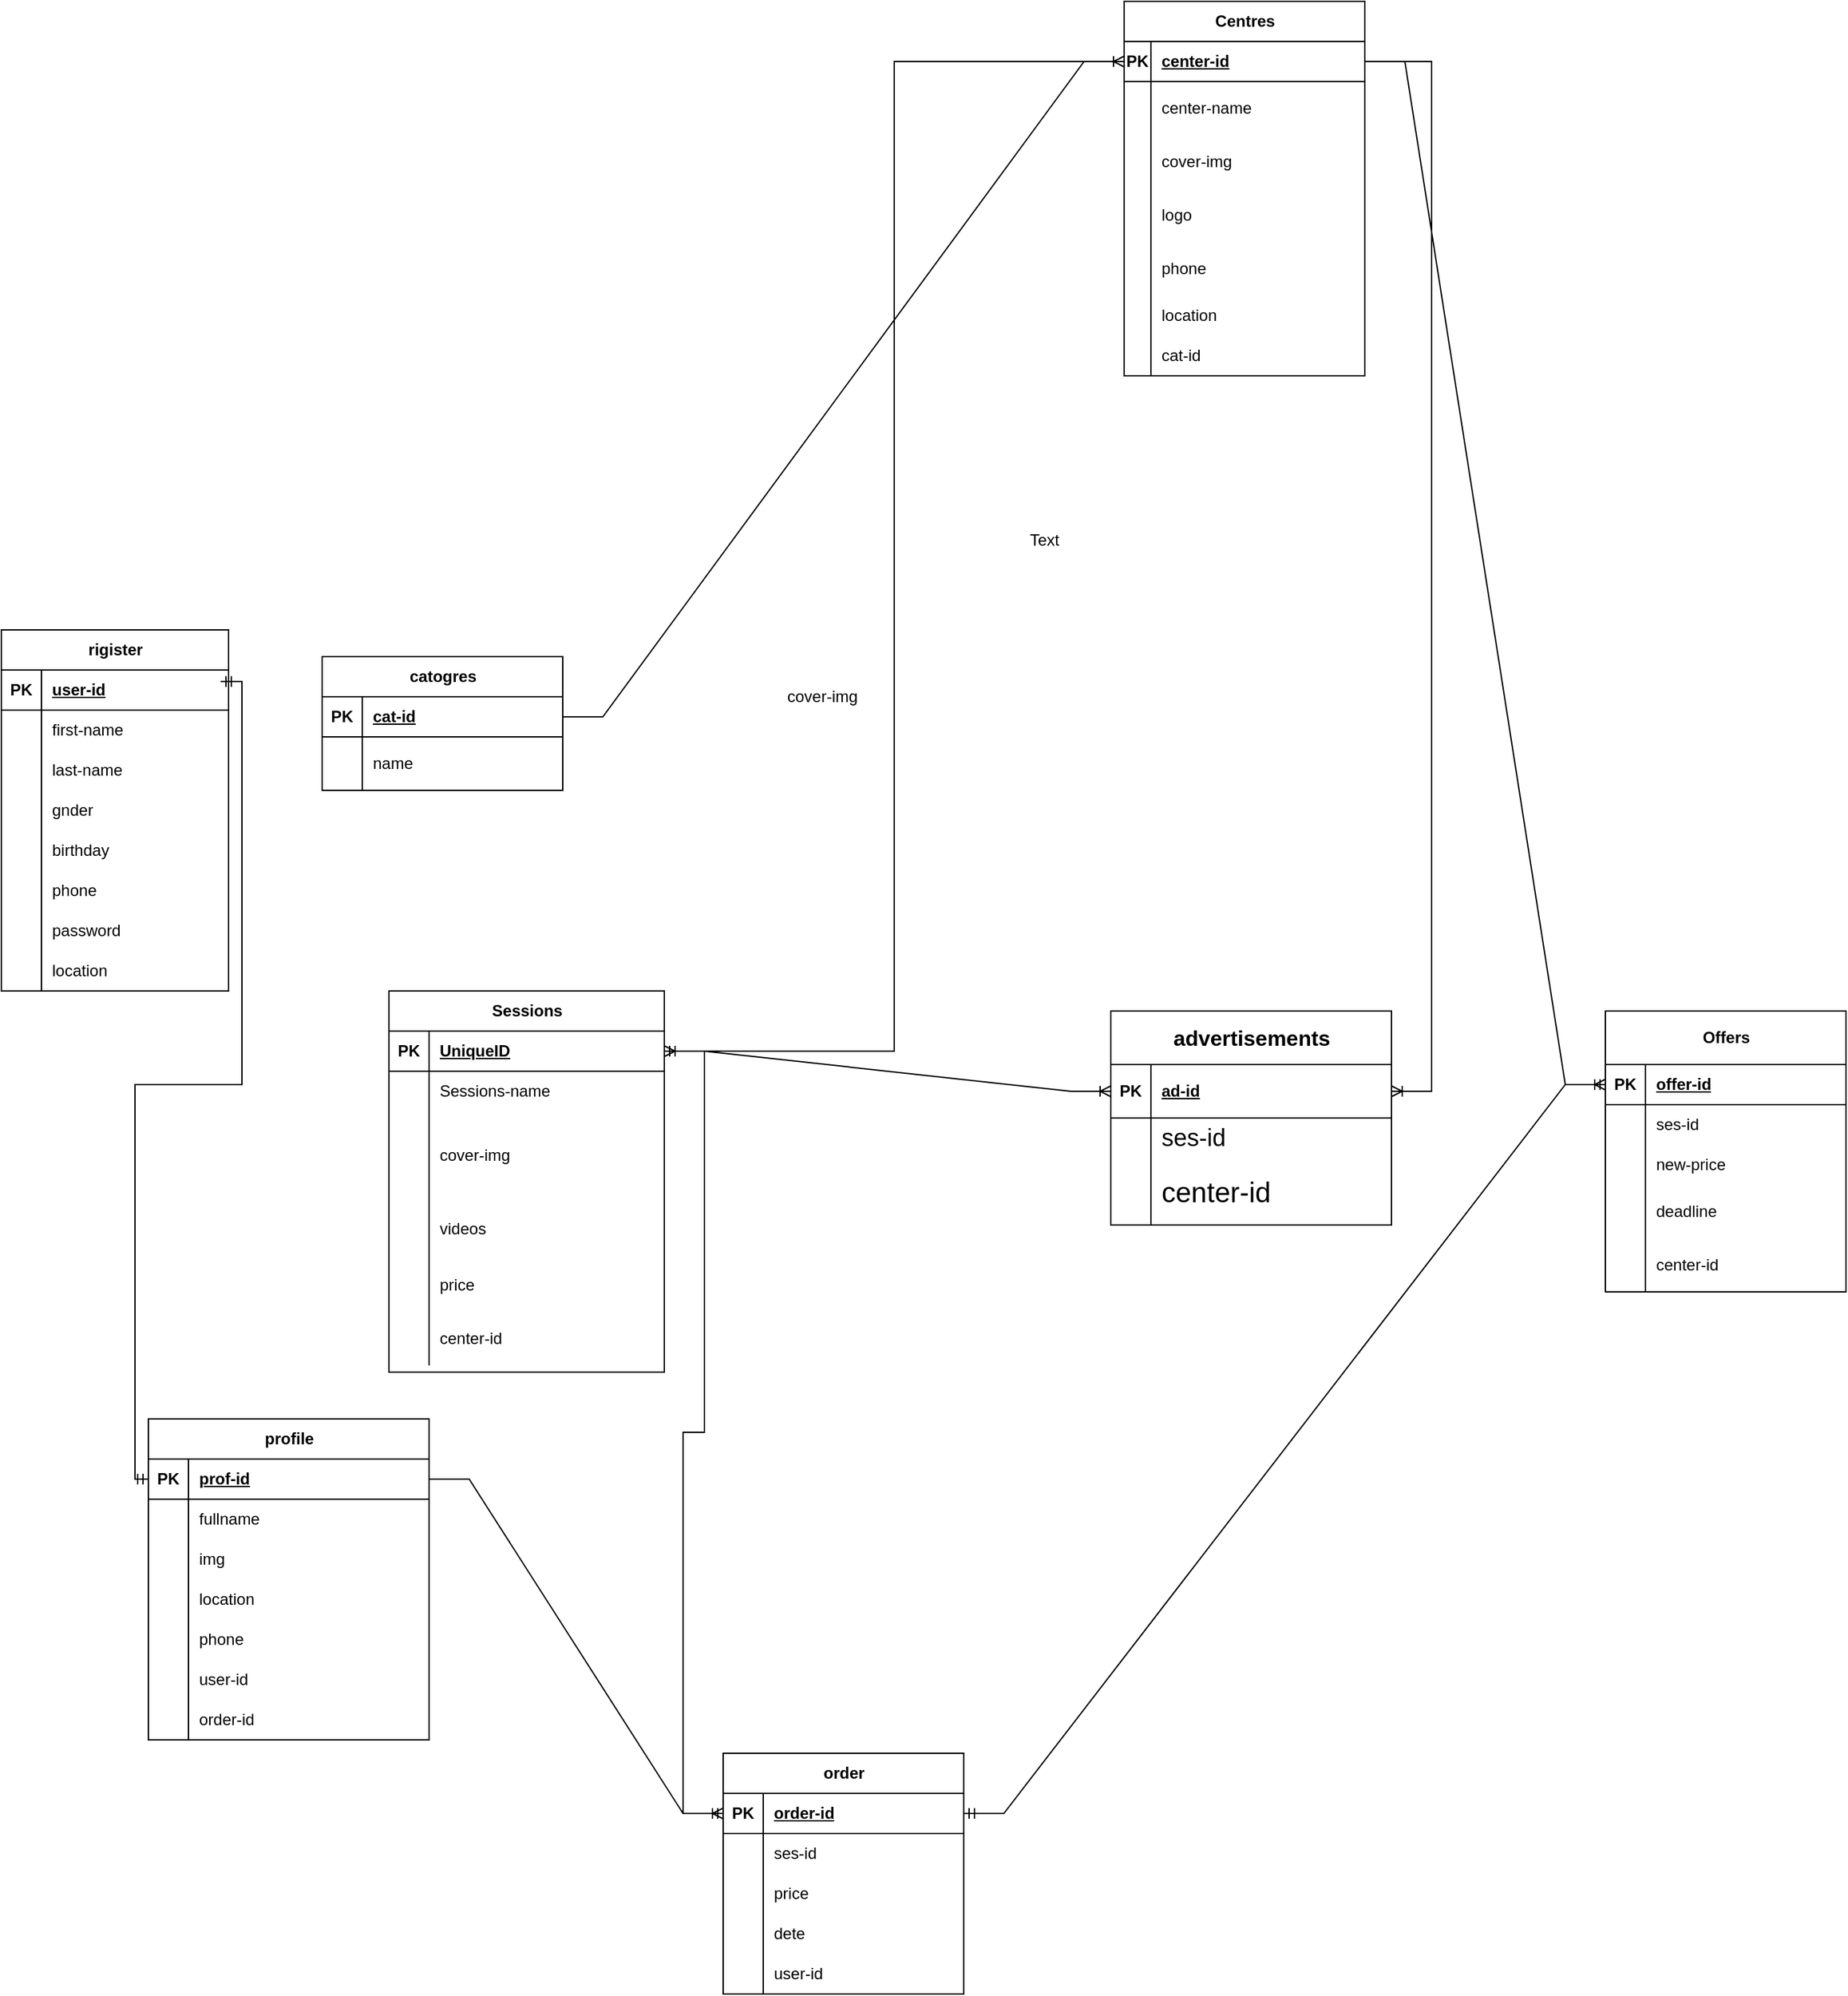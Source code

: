<mxfile version="22.1.18" type="github">
  <diagram name="Page-1" id="df4x35FW_V_3pztMCVyl">
    <mxGraphModel dx="1167" dy="1797" grid="1" gridSize="10" guides="1" tooltips="1" connect="1" arrows="1" fold="1" page="1" pageScale="1" pageWidth="827" pageHeight="1169" math="0" shadow="0">
      <root>
        <mxCell id="0" />
        <mxCell id="1" parent="0" />
        <mxCell id="nGUXqMyQyotsF2BrGu9C-25" value="rigister" style="shape=table;startSize=30;container=1;collapsible=1;childLayout=tableLayout;fixedRows=1;rowLines=0;fontStyle=1;align=center;resizeLast=1;html=1;" parent="1" vertex="1">
          <mxGeometry x="30" y="80" width="170" height="270" as="geometry">
            <mxRectangle x="50" y="220" width="80" height="30" as="alternateBounds" />
          </mxGeometry>
        </mxCell>
        <mxCell id="nGUXqMyQyotsF2BrGu9C-26" value="" style="shape=tableRow;horizontal=0;startSize=0;swimlaneHead=0;swimlaneBody=0;fillColor=none;collapsible=0;dropTarget=0;points=[[0,0.5],[1,0.5]];portConstraint=eastwest;top=0;left=0;right=0;bottom=1;" parent="nGUXqMyQyotsF2BrGu9C-25" vertex="1">
          <mxGeometry y="30" width="170" height="30" as="geometry" />
        </mxCell>
        <mxCell id="nGUXqMyQyotsF2BrGu9C-27" value="PK" style="shape=partialRectangle;connectable=0;fillColor=none;top=0;left=0;bottom=0;right=0;fontStyle=1;overflow=hidden;whiteSpace=wrap;html=1;" parent="nGUXqMyQyotsF2BrGu9C-26" vertex="1">
          <mxGeometry width="30" height="30" as="geometry">
            <mxRectangle width="30" height="30" as="alternateBounds" />
          </mxGeometry>
        </mxCell>
        <mxCell id="nGUXqMyQyotsF2BrGu9C-28" value="user-id" style="shape=partialRectangle;connectable=0;fillColor=none;top=0;left=0;bottom=0;right=0;align=left;spacingLeft=6;fontStyle=5;overflow=hidden;whiteSpace=wrap;html=1;" parent="nGUXqMyQyotsF2BrGu9C-26" vertex="1">
          <mxGeometry x="30" width="140" height="30" as="geometry">
            <mxRectangle width="140" height="30" as="alternateBounds" />
          </mxGeometry>
        </mxCell>
        <mxCell id="nGUXqMyQyotsF2BrGu9C-29" value="" style="shape=tableRow;horizontal=0;startSize=0;swimlaneHead=0;swimlaneBody=0;fillColor=none;collapsible=0;dropTarget=0;points=[[0,0.5],[1,0.5]];portConstraint=eastwest;top=0;left=0;right=0;bottom=0;" parent="nGUXqMyQyotsF2BrGu9C-25" vertex="1">
          <mxGeometry y="60" width="170" height="30" as="geometry" />
        </mxCell>
        <mxCell id="nGUXqMyQyotsF2BrGu9C-30" value="" style="shape=partialRectangle;connectable=0;fillColor=none;top=0;left=0;bottom=0;right=0;editable=1;overflow=hidden;whiteSpace=wrap;html=1;" parent="nGUXqMyQyotsF2BrGu9C-29" vertex="1">
          <mxGeometry width="30" height="30" as="geometry">
            <mxRectangle width="30" height="30" as="alternateBounds" />
          </mxGeometry>
        </mxCell>
        <mxCell id="nGUXqMyQyotsF2BrGu9C-31" value="first-name" style="shape=partialRectangle;connectable=0;fillColor=none;top=0;left=0;bottom=0;right=0;align=left;spacingLeft=6;overflow=hidden;whiteSpace=wrap;html=1;" parent="nGUXqMyQyotsF2BrGu9C-29" vertex="1">
          <mxGeometry x="30" width="140" height="30" as="geometry">
            <mxRectangle width="140" height="30" as="alternateBounds" />
          </mxGeometry>
        </mxCell>
        <mxCell id="nGUXqMyQyotsF2BrGu9C-32" value="" style="shape=tableRow;horizontal=0;startSize=0;swimlaneHead=0;swimlaneBody=0;fillColor=none;collapsible=0;dropTarget=0;points=[[0,0.5],[1,0.5]];portConstraint=eastwest;top=0;left=0;right=0;bottom=0;" parent="nGUXqMyQyotsF2BrGu9C-25" vertex="1">
          <mxGeometry y="90" width="170" height="30" as="geometry" />
        </mxCell>
        <mxCell id="nGUXqMyQyotsF2BrGu9C-33" value="" style="shape=partialRectangle;connectable=0;fillColor=none;top=0;left=0;bottom=0;right=0;editable=1;overflow=hidden;whiteSpace=wrap;html=1;" parent="nGUXqMyQyotsF2BrGu9C-32" vertex="1">
          <mxGeometry width="30" height="30" as="geometry">
            <mxRectangle width="30" height="30" as="alternateBounds" />
          </mxGeometry>
        </mxCell>
        <mxCell id="nGUXqMyQyotsF2BrGu9C-34" value="last-name" style="shape=partialRectangle;connectable=0;fillColor=none;top=0;left=0;bottom=0;right=0;align=left;spacingLeft=6;overflow=hidden;whiteSpace=wrap;html=1;" parent="nGUXqMyQyotsF2BrGu9C-32" vertex="1">
          <mxGeometry x="30" width="140" height="30" as="geometry">
            <mxRectangle width="140" height="30" as="alternateBounds" />
          </mxGeometry>
        </mxCell>
        <mxCell id="nGUXqMyQyotsF2BrGu9C-35" value="" style="shape=tableRow;horizontal=0;startSize=0;swimlaneHead=0;swimlaneBody=0;fillColor=none;collapsible=0;dropTarget=0;points=[[0,0.5],[1,0.5]];portConstraint=eastwest;top=0;left=0;right=0;bottom=0;" parent="nGUXqMyQyotsF2BrGu9C-25" vertex="1">
          <mxGeometry y="120" width="170" height="30" as="geometry" />
        </mxCell>
        <mxCell id="nGUXqMyQyotsF2BrGu9C-36" value="" style="shape=partialRectangle;connectable=0;fillColor=none;top=0;left=0;bottom=0;right=0;editable=1;overflow=hidden;whiteSpace=wrap;html=1;" parent="nGUXqMyQyotsF2BrGu9C-35" vertex="1">
          <mxGeometry width="30" height="30" as="geometry">
            <mxRectangle width="30" height="30" as="alternateBounds" />
          </mxGeometry>
        </mxCell>
        <mxCell id="nGUXqMyQyotsF2BrGu9C-37" value="gnder" style="shape=partialRectangle;connectable=0;fillColor=none;top=0;left=0;bottom=0;right=0;align=left;spacingLeft=6;overflow=hidden;whiteSpace=wrap;html=1;" parent="nGUXqMyQyotsF2BrGu9C-35" vertex="1">
          <mxGeometry x="30" width="140" height="30" as="geometry">
            <mxRectangle width="140" height="30" as="alternateBounds" />
          </mxGeometry>
        </mxCell>
        <mxCell id="nGUXqMyQyotsF2BrGu9C-44" value="" style="shape=tableRow;horizontal=0;startSize=0;swimlaneHead=0;swimlaneBody=0;fillColor=none;collapsible=0;dropTarget=0;points=[[0,0.5],[1,0.5]];portConstraint=eastwest;top=0;left=0;right=0;bottom=0;" parent="nGUXqMyQyotsF2BrGu9C-25" vertex="1">
          <mxGeometry y="150" width="170" height="30" as="geometry" />
        </mxCell>
        <mxCell id="nGUXqMyQyotsF2BrGu9C-45" value="" style="shape=partialRectangle;connectable=0;fillColor=none;top=0;left=0;bottom=0;right=0;editable=1;overflow=hidden;whiteSpace=wrap;html=1;" parent="nGUXqMyQyotsF2BrGu9C-44" vertex="1">
          <mxGeometry width="30" height="30" as="geometry">
            <mxRectangle width="30" height="30" as="alternateBounds" />
          </mxGeometry>
        </mxCell>
        <mxCell id="nGUXqMyQyotsF2BrGu9C-46" value="birthday" style="shape=partialRectangle;connectable=0;fillColor=none;top=0;left=0;bottom=0;right=0;align=left;spacingLeft=6;overflow=hidden;whiteSpace=wrap;html=1;" parent="nGUXqMyQyotsF2BrGu9C-44" vertex="1">
          <mxGeometry x="30" width="140" height="30" as="geometry">
            <mxRectangle width="140" height="30" as="alternateBounds" />
          </mxGeometry>
        </mxCell>
        <mxCell id="nGUXqMyQyotsF2BrGu9C-63" value="" style="shape=tableRow;horizontal=0;startSize=0;swimlaneHead=0;swimlaneBody=0;fillColor=none;collapsible=0;dropTarget=0;points=[[0,0.5],[1,0.5]];portConstraint=eastwest;top=0;left=0;right=0;bottom=0;" parent="nGUXqMyQyotsF2BrGu9C-25" vertex="1">
          <mxGeometry y="180" width="170" height="30" as="geometry" />
        </mxCell>
        <mxCell id="nGUXqMyQyotsF2BrGu9C-64" value="" style="shape=partialRectangle;connectable=0;fillColor=none;top=0;left=0;bottom=0;right=0;editable=1;overflow=hidden;whiteSpace=wrap;html=1;" parent="nGUXqMyQyotsF2BrGu9C-63" vertex="1">
          <mxGeometry width="30" height="30" as="geometry">
            <mxRectangle width="30" height="30" as="alternateBounds" />
          </mxGeometry>
        </mxCell>
        <mxCell id="nGUXqMyQyotsF2BrGu9C-65" value="phone" style="shape=partialRectangle;connectable=0;fillColor=none;top=0;left=0;bottom=0;right=0;align=left;spacingLeft=6;overflow=hidden;whiteSpace=wrap;html=1;" parent="nGUXqMyQyotsF2BrGu9C-63" vertex="1">
          <mxGeometry x="30" width="140" height="30" as="geometry">
            <mxRectangle width="140" height="30" as="alternateBounds" />
          </mxGeometry>
        </mxCell>
        <mxCell id="nGUXqMyQyotsF2BrGu9C-85" value="" style="shape=tableRow;horizontal=0;startSize=0;swimlaneHead=0;swimlaneBody=0;fillColor=none;collapsible=0;dropTarget=0;points=[[0,0.5],[1,0.5]];portConstraint=eastwest;top=0;left=0;right=0;bottom=0;" parent="nGUXqMyQyotsF2BrGu9C-25" vertex="1">
          <mxGeometry y="210" width="170" height="30" as="geometry" />
        </mxCell>
        <mxCell id="nGUXqMyQyotsF2BrGu9C-86" value="" style="shape=partialRectangle;connectable=0;fillColor=none;top=0;left=0;bottom=0;right=0;editable=1;overflow=hidden;whiteSpace=wrap;html=1;" parent="nGUXqMyQyotsF2BrGu9C-85" vertex="1">
          <mxGeometry width="30" height="30" as="geometry">
            <mxRectangle width="30" height="30" as="alternateBounds" />
          </mxGeometry>
        </mxCell>
        <mxCell id="nGUXqMyQyotsF2BrGu9C-87" value="password" style="shape=partialRectangle;connectable=0;fillColor=none;top=0;left=0;bottom=0;right=0;align=left;spacingLeft=6;overflow=hidden;whiteSpace=wrap;html=1;" parent="nGUXqMyQyotsF2BrGu9C-85" vertex="1">
          <mxGeometry x="30" width="140" height="30" as="geometry">
            <mxRectangle width="140" height="30" as="alternateBounds" />
          </mxGeometry>
        </mxCell>
        <mxCell id="nGUXqMyQyotsF2BrGu9C-88" value="" style="shape=tableRow;horizontal=0;startSize=0;swimlaneHead=0;swimlaneBody=0;fillColor=none;collapsible=0;dropTarget=0;points=[[0,0.5],[1,0.5]];portConstraint=eastwest;top=0;left=0;right=0;bottom=0;" parent="nGUXqMyQyotsF2BrGu9C-25" vertex="1">
          <mxGeometry y="240" width="170" height="30" as="geometry" />
        </mxCell>
        <mxCell id="nGUXqMyQyotsF2BrGu9C-89" value="" style="shape=partialRectangle;connectable=0;fillColor=none;top=0;left=0;bottom=0;right=0;editable=1;overflow=hidden;whiteSpace=wrap;html=1;" parent="nGUXqMyQyotsF2BrGu9C-88" vertex="1">
          <mxGeometry width="30" height="30" as="geometry">
            <mxRectangle width="30" height="30" as="alternateBounds" />
          </mxGeometry>
        </mxCell>
        <mxCell id="nGUXqMyQyotsF2BrGu9C-90" value="location" style="shape=partialRectangle;connectable=0;fillColor=none;top=0;left=0;bottom=0;right=0;align=left;spacingLeft=6;overflow=hidden;whiteSpace=wrap;html=1;" parent="nGUXqMyQyotsF2BrGu9C-88" vertex="1">
          <mxGeometry x="30" width="140" height="30" as="geometry">
            <mxRectangle width="140" height="30" as="alternateBounds" />
          </mxGeometry>
        </mxCell>
        <mxCell id="nGUXqMyQyotsF2BrGu9C-91" value="profile" style="shape=table;startSize=30;container=1;collapsible=1;childLayout=tableLayout;fixedRows=1;rowLines=0;fontStyle=1;align=center;resizeLast=1;html=1;" parent="1" vertex="1">
          <mxGeometry x="140" y="670" width="210" height="240" as="geometry" />
        </mxCell>
        <mxCell id="nGUXqMyQyotsF2BrGu9C-92" value="" style="shape=tableRow;horizontal=0;startSize=0;swimlaneHead=0;swimlaneBody=0;fillColor=none;collapsible=0;dropTarget=0;points=[[0,0.5],[1,0.5]];portConstraint=eastwest;top=0;left=0;right=0;bottom=1;" parent="nGUXqMyQyotsF2BrGu9C-91" vertex="1">
          <mxGeometry y="30" width="210" height="30" as="geometry" />
        </mxCell>
        <mxCell id="nGUXqMyQyotsF2BrGu9C-93" value="PK" style="shape=partialRectangle;connectable=0;fillColor=none;top=0;left=0;bottom=0;right=0;fontStyle=1;overflow=hidden;whiteSpace=wrap;html=1;" parent="nGUXqMyQyotsF2BrGu9C-92" vertex="1">
          <mxGeometry width="30" height="30" as="geometry">
            <mxRectangle width="30" height="30" as="alternateBounds" />
          </mxGeometry>
        </mxCell>
        <mxCell id="nGUXqMyQyotsF2BrGu9C-94" value="prof-id" style="shape=partialRectangle;connectable=0;fillColor=none;top=0;left=0;bottom=0;right=0;align=left;spacingLeft=6;fontStyle=5;overflow=hidden;whiteSpace=wrap;html=1;" parent="nGUXqMyQyotsF2BrGu9C-92" vertex="1">
          <mxGeometry x="30" width="180" height="30" as="geometry">
            <mxRectangle width="180" height="30" as="alternateBounds" />
          </mxGeometry>
        </mxCell>
        <mxCell id="nGUXqMyQyotsF2BrGu9C-95" value="" style="shape=tableRow;horizontal=0;startSize=0;swimlaneHead=0;swimlaneBody=0;fillColor=none;collapsible=0;dropTarget=0;points=[[0,0.5],[1,0.5]];portConstraint=eastwest;top=0;left=0;right=0;bottom=0;" parent="nGUXqMyQyotsF2BrGu9C-91" vertex="1">
          <mxGeometry y="60" width="210" height="30" as="geometry" />
        </mxCell>
        <mxCell id="nGUXqMyQyotsF2BrGu9C-96" value="" style="shape=partialRectangle;connectable=0;fillColor=none;top=0;left=0;bottom=0;right=0;editable=1;overflow=hidden;whiteSpace=wrap;html=1;" parent="nGUXqMyQyotsF2BrGu9C-95" vertex="1">
          <mxGeometry width="30" height="30" as="geometry">
            <mxRectangle width="30" height="30" as="alternateBounds" />
          </mxGeometry>
        </mxCell>
        <mxCell id="nGUXqMyQyotsF2BrGu9C-97" value="fullname" style="shape=partialRectangle;connectable=0;fillColor=none;top=0;left=0;bottom=0;right=0;align=left;spacingLeft=6;overflow=hidden;whiteSpace=wrap;html=1;" parent="nGUXqMyQyotsF2BrGu9C-95" vertex="1">
          <mxGeometry x="30" width="180" height="30" as="geometry">
            <mxRectangle width="180" height="30" as="alternateBounds" />
          </mxGeometry>
        </mxCell>
        <mxCell id="nGUXqMyQyotsF2BrGu9C-98" value="" style="shape=tableRow;horizontal=0;startSize=0;swimlaneHead=0;swimlaneBody=0;fillColor=none;collapsible=0;dropTarget=0;points=[[0,0.5],[1,0.5]];portConstraint=eastwest;top=0;left=0;right=0;bottom=0;" parent="nGUXqMyQyotsF2BrGu9C-91" vertex="1">
          <mxGeometry y="90" width="210" height="30" as="geometry" />
        </mxCell>
        <mxCell id="nGUXqMyQyotsF2BrGu9C-99" value="" style="shape=partialRectangle;connectable=0;fillColor=none;top=0;left=0;bottom=0;right=0;editable=1;overflow=hidden;whiteSpace=wrap;html=1;" parent="nGUXqMyQyotsF2BrGu9C-98" vertex="1">
          <mxGeometry width="30" height="30" as="geometry">
            <mxRectangle width="30" height="30" as="alternateBounds" />
          </mxGeometry>
        </mxCell>
        <mxCell id="nGUXqMyQyotsF2BrGu9C-100" value="img" style="shape=partialRectangle;connectable=0;fillColor=none;top=0;left=0;bottom=0;right=0;align=left;spacingLeft=6;overflow=hidden;whiteSpace=wrap;html=1;" parent="nGUXqMyQyotsF2BrGu9C-98" vertex="1">
          <mxGeometry x="30" width="180" height="30" as="geometry">
            <mxRectangle width="180" height="30" as="alternateBounds" />
          </mxGeometry>
        </mxCell>
        <mxCell id="nGUXqMyQyotsF2BrGu9C-101" value="" style="shape=tableRow;horizontal=0;startSize=0;swimlaneHead=0;swimlaneBody=0;fillColor=none;collapsible=0;dropTarget=0;points=[[0,0.5],[1,0.5]];portConstraint=eastwest;top=0;left=0;right=0;bottom=0;" parent="nGUXqMyQyotsF2BrGu9C-91" vertex="1">
          <mxGeometry y="120" width="210" height="30" as="geometry" />
        </mxCell>
        <mxCell id="nGUXqMyQyotsF2BrGu9C-102" value="" style="shape=partialRectangle;connectable=0;fillColor=none;top=0;left=0;bottom=0;right=0;editable=1;overflow=hidden;whiteSpace=wrap;html=1;" parent="nGUXqMyQyotsF2BrGu9C-101" vertex="1">
          <mxGeometry width="30" height="30" as="geometry">
            <mxRectangle width="30" height="30" as="alternateBounds" />
          </mxGeometry>
        </mxCell>
        <mxCell id="nGUXqMyQyotsF2BrGu9C-103" value="location" style="shape=partialRectangle;connectable=0;fillColor=none;top=0;left=0;bottom=0;right=0;align=left;spacingLeft=6;overflow=hidden;whiteSpace=wrap;html=1;" parent="nGUXqMyQyotsF2BrGu9C-101" vertex="1">
          <mxGeometry x="30" width="180" height="30" as="geometry">
            <mxRectangle width="180" height="30" as="alternateBounds" />
          </mxGeometry>
        </mxCell>
        <mxCell id="nGUXqMyQyotsF2BrGu9C-104" value="" style="shape=tableRow;horizontal=0;startSize=0;swimlaneHead=0;swimlaneBody=0;fillColor=none;collapsible=0;dropTarget=0;points=[[0,0.5],[1,0.5]];portConstraint=eastwest;top=0;left=0;right=0;bottom=0;" parent="nGUXqMyQyotsF2BrGu9C-91" vertex="1">
          <mxGeometry y="150" width="210" height="30" as="geometry" />
        </mxCell>
        <mxCell id="nGUXqMyQyotsF2BrGu9C-105" value="" style="shape=partialRectangle;connectable=0;fillColor=none;top=0;left=0;bottom=0;right=0;editable=1;overflow=hidden;whiteSpace=wrap;html=1;" parent="nGUXqMyQyotsF2BrGu9C-104" vertex="1">
          <mxGeometry width="30" height="30" as="geometry">
            <mxRectangle width="30" height="30" as="alternateBounds" />
          </mxGeometry>
        </mxCell>
        <mxCell id="nGUXqMyQyotsF2BrGu9C-106" value="phone" style="shape=partialRectangle;connectable=0;fillColor=none;top=0;left=0;bottom=0;right=0;align=left;spacingLeft=6;overflow=hidden;whiteSpace=wrap;html=1;" parent="nGUXqMyQyotsF2BrGu9C-104" vertex="1">
          <mxGeometry x="30" width="180" height="30" as="geometry">
            <mxRectangle width="180" height="30" as="alternateBounds" />
          </mxGeometry>
        </mxCell>
        <mxCell id="nGUXqMyQyotsF2BrGu9C-146" value="" style="shape=tableRow;horizontal=0;startSize=0;swimlaneHead=0;swimlaneBody=0;fillColor=none;collapsible=0;dropTarget=0;points=[[0,0.5],[1,0.5]];portConstraint=eastwest;top=0;left=0;right=0;bottom=0;" parent="nGUXqMyQyotsF2BrGu9C-91" vertex="1">
          <mxGeometry y="180" width="210" height="30" as="geometry" />
        </mxCell>
        <mxCell id="nGUXqMyQyotsF2BrGu9C-147" value="" style="shape=partialRectangle;connectable=0;fillColor=none;top=0;left=0;bottom=0;right=0;editable=1;overflow=hidden;whiteSpace=wrap;html=1;" parent="nGUXqMyQyotsF2BrGu9C-146" vertex="1">
          <mxGeometry width="30" height="30" as="geometry">
            <mxRectangle width="30" height="30" as="alternateBounds" />
          </mxGeometry>
        </mxCell>
        <mxCell id="nGUXqMyQyotsF2BrGu9C-148" value="user-id" style="shape=partialRectangle;connectable=0;fillColor=none;top=0;left=0;bottom=0;right=0;align=left;spacingLeft=6;overflow=hidden;whiteSpace=wrap;html=1;" parent="nGUXqMyQyotsF2BrGu9C-146" vertex="1">
          <mxGeometry x="30" width="180" height="30" as="geometry">
            <mxRectangle width="180" height="30" as="alternateBounds" />
          </mxGeometry>
        </mxCell>
        <mxCell id="nGUXqMyQyotsF2BrGu9C-149" value="" style="shape=tableRow;horizontal=0;startSize=0;swimlaneHead=0;swimlaneBody=0;fillColor=none;collapsible=0;dropTarget=0;points=[[0,0.5],[1,0.5]];portConstraint=eastwest;top=0;left=0;right=0;bottom=0;" parent="nGUXqMyQyotsF2BrGu9C-91" vertex="1">
          <mxGeometry y="210" width="210" height="30" as="geometry" />
        </mxCell>
        <mxCell id="nGUXqMyQyotsF2BrGu9C-150" value="" style="shape=partialRectangle;connectable=0;fillColor=none;top=0;left=0;bottom=0;right=0;editable=1;overflow=hidden;whiteSpace=wrap;html=1;" parent="nGUXqMyQyotsF2BrGu9C-149" vertex="1">
          <mxGeometry width="30" height="30" as="geometry">
            <mxRectangle width="30" height="30" as="alternateBounds" />
          </mxGeometry>
        </mxCell>
        <mxCell id="nGUXqMyQyotsF2BrGu9C-151" value="order-id" style="shape=partialRectangle;connectable=0;fillColor=none;top=0;left=0;bottom=0;right=0;align=left;spacingLeft=6;overflow=hidden;whiteSpace=wrap;html=1;" parent="nGUXqMyQyotsF2BrGu9C-149" vertex="1">
          <mxGeometry x="30" width="180" height="30" as="geometry">
            <mxRectangle width="180" height="30" as="alternateBounds" />
          </mxGeometry>
        </mxCell>
        <mxCell id="nGUXqMyQyotsF2BrGu9C-107" value="catogres" style="shape=table;startSize=30;container=1;collapsible=1;childLayout=tableLayout;fixedRows=1;rowLines=0;fontStyle=1;align=center;resizeLast=1;html=1;" parent="1" vertex="1">
          <mxGeometry x="270" y="100" width="180" height="100" as="geometry" />
        </mxCell>
        <mxCell id="nGUXqMyQyotsF2BrGu9C-108" value="" style="shape=tableRow;horizontal=0;startSize=0;swimlaneHead=0;swimlaneBody=0;fillColor=none;collapsible=0;dropTarget=0;points=[[0,0.5],[1,0.5]];portConstraint=eastwest;top=0;left=0;right=0;bottom=1;" parent="nGUXqMyQyotsF2BrGu9C-107" vertex="1">
          <mxGeometry y="30" width="180" height="30" as="geometry" />
        </mxCell>
        <mxCell id="nGUXqMyQyotsF2BrGu9C-109" value="PK" style="shape=partialRectangle;connectable=0;fillColor=none;top=0;left=0;bottom=0;right=0;fontStyle=1;overflow=hidden;whiteSpace=wrap;html=1;" parent="nGUXqMyQyotsF2BrGu9C-108" vertex="1">
          <mxGeometry width="30" height="30" as="geometry">
            <mxRectangle width="30" height="30" as="alternateBounds" />
          </mxGeometry>
        </mxCell>
        <mxCell id="nGUXqMyQyotsF2BrGu9C-110" value="cat-id" style="shape=partialRectangle;connectable=0;fillColor=none;top=0;left=0;bottom=0;right=0;align=left;spacingLeft=6;fontStyle=5;overflow=hidden;whiteSpace=wrap;html=1;" parent="nGUXqMyQyotsF2BrGu9C-108" vertex="1">
          <mxGeometry x="30" width="150" height="30" as="geometry">
            <mxRectangle width="150" height="30" as="alternateBounds" />
          </mxGeometry>
        </mxCell>
        <mxCell id="nGUXqMyQyotsF2BrGu9C-111" value="" style="shape=tableRow;horizontal=0;startSize=0;swimlaneHead=0;swimlaneBody=0;fillColor=none;collapsible=0;dropTarget=0;points=[[0,0.5],[1,0.5]];portConstraint=eastwest;top=0;left=0;right=0;bottom=0;" parent="nGUXqMyQyotsF2BrGu9C-107" vertex="1">
          <mxGeometry y="60" width="180" height="40" as="geometry" />
        </mxCell>
        <mxCell id="nGUXqMyQyotsF2BrGu9C-112" value="" style="shape=partialRectangle;connectable=0;fillColor=none;top=0;left=0;bottom=0;right=0;editable=1;overflow=hidden;whiteSpace=wrap;html=1;" parent="nGUXqMyQyotsF2BrGu9C-111" vertex="1">
          <mxGeometry width="30" height="40" as="geometry">
            <mxRectangle width="30" height="40" as="alternateBounds" />
          </mxGeometry>
        </mxCell>
        <mxCell id="nGUXqMyQyotsF2BrGu9C-113" value="name" style="shape=partialRectangle;connectable=0;fillColor=none;top=0;left=0;bottom=0;right=0;align=left;spacingLeft=6;overflow=hidden;whiteSpace=wrap;html=1;" parent="nGUXqMyQyotsF2BrGu9C-111" vertex="1">
          <mxGeometry x="30" width="150" height="40" as="geometry">
            <mxRectangle width="150" height="40" as="alternateBounds" />
          </mxGeometry>
        </mxCell>
        <mxCell id="nGUXqMyQyotsF2BrGu9C-120" value="Centres" style="shape=table;startSize=30;container=1;collapsible=1;childLayout=tableLayout;fixedRows=1;rowLines=0;fontStyle=1;align=center;resizeLast=1;html=1;" parent="1" vertex="1">
          <mxGeometry x="870" y="-390" width="180" height="280.0" as="geometry">
            <mxRectangle x="580" y="10" width="90" height="30" as="alternateBounds" />
          </mxGeometry>
        </mxCell>
        <mxCell id="nGUXqMyQyotsF2BrGu9C-121" value="" style="shape=tableRow;horizontal=0;startSize=0;swimlaneHead=0;swimlaneBody=0;fillColor=none;collapsible=0;dropTarget=0;points=[[0,0.5],[1,0.5]];portConstraint=eastwest;top=0;left=0;right=0;bottom=1;" parent="nGUXqMyQyotsF2BrGu9C-120" vertex="1">
          <mxGeometry y="30" width="180" height="30" as="geometry" />
        </mxCell>
        <mxCell id="nGUXqMyQyotsF2BrGu9C-122" value="PK" style="shape=partialRectangle;connectable=0;fillColor=none;top=0;left=0;bottom=0;right=0;fontStyle=1;overflow=hidden;whiteSpace=wrap;html=1;" parent="nGUXqMyQyotsF2BrGu9C-121" vertex="1">
          <mxGeometry width="20" height="30" as="geometry">
            <mxRectangle width="20" height="30" as="alternateBounds" />
          </mxGeometry>
        </mxCell>
        <mxCell id="nGUXqMyQyotsF2BrGu9C-123" value="center-id" style="shape=partialRectangle;connectable=0;fillColor=none;top=0;left=0;bottom=0;right=0;align=left;spacingLeft=6;fontStyle=5;overflow=hidden;whiteSpace=wrap;html=1;" parent="nGUXqMyQyotsF2BrGu9C-121" vertex="1">
          <mxGeometry x="20" width="160" height="30" as="geometry">
            <mxRectangle width="160" height="30" as="alternateBounds" />
          </mxGeometry>
        </mxCell>
        <mxCell id="nGUXqMyQyotsF2BrGu9C-124" value="" style="shape=tableRow;horizontal=0;startSize=0;swimlaneHead=0;swimlaneBody=0;fillColor=none;collapsible=0;dropTarget=0;points=[[0,0.5],[1,0.5]];portConstraint=eastwest;top=0;left=0;right=0;bottom=0;" parent="nGUXqMyQyotsF2BrGu9C-120" vertex="1">
          <mxGeometry y="60" width="180" height="40" as="geometry" />
        </mxCell>
        <mxCell id="nGUXqMyQyotsF2BrGu9C-125" value="" style="shape=partialRectangle;connectable=0;fillColor=none;top=0;left=0;bottom=0;right=0;editable=1;overflow=hidden;whiteSpace=wrap;html=1;" parent="nGUXqMyQyotsF2BrGu9C-124" vertex="1">
          <mxGeometry width="20" height="40" as="geometry">
            <mxRectangle width="20" height="40" as="alternateBounds" />
          </mxGeometry>
        </mxCell>
        <mxCell id="nGUXqMyQyotsF2BrGu9C-126" value="center-name" style="shape=partialRectangle;connectable=0;fillColor=none;top=0;left=0;bottom=0;right=0;align=left;spacingLeft=6;overflow=hidden;whiteSpace=wrap;html=1;" parent="nGUXqMyQyotsF2BrGu9C-124" vertex="1">
          <mxGeometry x="20" width="160" height="40" as="geometry">
            <mxRectangle width="160" height="40" as="alternateBounds" />
          </mxGeometry>
        </mxCell>
        <mxCell id="nGUXqMyQyotsF2BrGu9C-229" value="" style="shape=tableRow;horizontal=0;startSize=0;swimlaneHead=0;swimlaneBody=0;fillColor=none;collapsible=0;dropTarget=0;points=[[0,0.5],[1,0.5]];portConstraint=eastwest;top=0;left=0;right=0;bottom=0;" parent="nGUXqMyQyotsF2BrGu9C-120" vertex="1">
          <mxGeometry y="100" width="180" height="40" as="geometry" />
        </mxCell>
        <mxCell id="nGUXqMyQyotsF2BrGu9C-230" value="" style="shape=partialRectangle;connectable=0;fillColor=none;top=0;left=0;bottom=0;right=0;editable=1;overflow=hidden;whiteSpace=wrap;html=1;" parent="nGUXqMyQyotsF2BrGu9C-229" vertex="1">
          <mxGeometry width="20" height="40" as="geometry">
            <mxRectangle width="20" height="40" as="alternateBounds" />
          </mxGeometry>
        </mxCell>
        <mxCell id="nGUXqMyQyotsF2BrGu9C-231" value="cover-img" style="shape=partialRectangle;connectable=0;fillColor=none;top=0;left=0;bottom=0;right=0;align=left;spacingLeft=6;overflow=hidden;whiteSpace=wrap;html=1;" parent="nGUXqMyQyotsF2BrGu9C-229" vertex="1">
          <mxGeometry x="20" width="160" height="40" as="geometry">
            <mxRectangle width="160" height="40" as="alternateBounds" />
          </mxGeometry>
        </mxCell>
        <mxCell id="nGUXqMyQyotsF2BrGu9C-232" value="" style="shape=tableRow;horizontal=0;startSize=0;swimlaneHead=0;swimlaneBody=0;fillColor=none;collapsible=0;dropTarget=0;points=[[0,0.5],[1,0.5]];portConstraint=eastwest;top=0;left=0;right=0;bottom=0;" parent="nGUXqMyQyotsF2BrGu9C-120" vertex="1">
          <mxGeometry y="140" width="180" height="40" as="geometry" />
        </mxCell>
        <mxCell id="nGUXqMyQyotsF2BrGu9C-233" value="" style="shape=partialRectangle;connectable=0;fillColor=none;top=0;left=0;bottom=0;right=0;editable=1;overflow=hidden;whiteSpace=wrap;html=1;" parent="nGUXqMyQyotsF2BrGu9C-232" vertex="1">
          <mxGeometry width="20" height="40" as="geometry">
            <mxRectangle width="20" height="40" as="alternateBounds" />
          </mxGeometry>
        </mxCell>
        <mxCell id="nGUXqMyQyotsF2BrGu9C-234" value="logo" style="shape=partialRectangle;connectable=0;fillColor=none;top=0;left=0;bottom=0;right=0;align=left;spacingLeft=6;overflow=hidden;whiteSpace=wrap;html=1;" parent="nGUXqMyQyotsF2BrGu9C-232" vertex="1">
          <mxGeometry x="20" width="160" height="40" as="geometry">
            <mxRectangle width="160" height="40" as="alternateBounds" />
          </mxGeometry>
        </mxCell>
        <mxCell id="nGUXqMyQyotsF2BrGu9C-235" value="" style="shape=tableRow;horizontal=0;startSize=0;swimlaneHead=0;swimlaneBody=0;fillColor=none;collapsible=0;dropTarget=0;points=[[0,0.5],[1,0.5]];portConstraint=eastwest;top=0;left=0;right=0;bottom=0;" parent="nGUXqMyQyotsF2BrGu9C-120" vertex="1">
          <mxGeometry y="180" width="180" height="40" as="geometry" />
        </mxCell>
        <mxCell id="nGUXqMyQyotsF2BrGu9C-236" value="" style="shape=partialRectangle;connectable=0;fillColor=none;top=0;left=0;bottom=0;right=0;editable=1;overflow=hidden;whiteSpace=wrap;html=1;" parent="nGUXqMyQyotsF2BrGu9C-235" vertex="1">
          <mxGeometry width="20" height="40" as="geometry">
            <mxRectangle width="20" height="40" as="alternateBounds" />
          </mxGeometry>
        </mxCell>
        <mxCell id="nGUXqMyQyotsF2BrGu9C-237" value="phone" style="shape=partialRectangle;connectable=0;fillColor=none;top=0;left=0;bottom=0;right=0;align=left;spacingLeft=6;overflow=hidden;whiteSpace=wrap;html=1;" parent="nGUXqMyQyotsF2BrGu9C-235" vertex="1">
          <mxGeometry x="20" width="160" height="40" as="geometry">
            <mxRectangle width="160" height="40" as="alternateBounds" />
          </mxGeometry>
        </mxCell>
        <mxCell id="nGUXqMyQyotsF2BrGu9C-127" value="" style="shape=tableRow;horizontal=0;startSize=0;swimlaneHead=0;swimlaneBody=0;fillColor=none;collapsible=0;dropTarget=0;points=[[0,0.5],[1,0.5]];portConstraint=eastwest;top=0;left=0;right=0;bottom=0;" parent="nGUXqMyQyotsF2BrGu9C-120" vertex="1">
          <mxGeometry y="220" width="180" height="30" as="geometry" />
        </mxCell>
        <mxCell id="nGUXqMyQyotsF2BrGu9C-128" value="" style="shape=partialRectangle;connectable=0;fillColor=none;top=0;left=0;bottom=0;right=0;editable=1;overflow=hidden;whiteSpace=wrap;html=1;" parent="nGUXqMyQyotsF2BrGu9C-127" vertex="1">
          <mxGeometry width="20" height="30" as="geometry">
            <mxRectangle width="20" height="30" as="alternateBounds" />
          </mxGeometry>
        </mxCell>
        <mxCell id="nGUXqMyQyotsF2BrGu9C-129" value="location" style="shape=partialRectangle;connectable=0;fillColor=none;top=0;left=0;bottom=0;right=0;align=left;spacingLeft=6;overflow=hidden;whiteSpace=wrap;html=1;" parent="nGUXqMyQyotsF2BrGu9C-127" vertex="1">
          <mxGeometry x="20" width="160" height="30" as="geometry">
            <mxRectangle width="160" height="30" as="alternateBounds" />
          </mxGeometry>
        </mxCell>
        <mxCell id="nGUXqMyQyotsF2BrGu9C-130" value="" style="shape=tableRow;horizontal=0;startSize=0;swimlaneHead=0;swimlaneBody=0;fillColor=none;collapsible=0;dropTarget=0;points=[[0,0.5],[1,0.5]];portConstraint=eastwest;top=0;left=0;right=0;bottom=0;" parent="nGUXqMyQyotsF2BrGu9C-120" vertex="1">
          <mxGeometry y="250" width="180" height="30" as="geometry" />
        </mxCell>
        <mxCell id="nGUXqMyQyotsF2BrGu9C-131" value="" style="shape=partialRectangle;connectable=0;fillColor=none;top=0;left=0;bottom=0;right=0;editable=1;overflow=hidden;whiteSpace=wrap;html=1;" parent="nGUXqMyQyotsF2BrGu9C-130" vertex="1">
          <mxGeometry width="20" height="30" as="geometry">
            <mxRectangle width="20" height="30" as="alternateBounds" />
          </mxGeometry>
        </mxCell>
        <mxCell id="nGUXqMyQyotsF2BrGu9C-132" value="cat-id" style="shape=partialRectangle;connectable=0;fillColor=none;top=0;left=0;bottom=0;right=0;align=left;spacingLeft=6;overflow=hidden;whiteSpace=wrap;html=1;" parent="nGUXqMyQyotsF2BrGu9C-130" vertex="1">
          <mxGeometry x="20" width="160" height="30" as="geometry">
            <mxRectangle width="160" height="30" as="alternateBounds" />
          </mxGeometry>
        </mxCell>
        <mxCell id="nGUXqMyQyotsF2BrGu9C-133" value="Sessions" style="shape=table;startSize=30;container=1;collapsible=1;childLayout=tableLayout;fixedRows=1;rowLines=0;fontStyle=1;align=center;resizeLast=1;html=1;" parent="1" vertex="1">
          <mxGeometry x="320" y="350" width="206" height="285" as="geometry" />
        </mxCell>
        <mxCell id="nGUXqMyQyotsF2BrGu9C-134" value="" style="shape=tableRow;horizontal=0;startSize=0;swimlaneHead=0;swimlaneBody=0;fillColor=none;collapsible=0;dropTarget=0;points=[[0,0.5],[1,0.5]];portConstraint=eastwest;top=0;left=0;right=0;bottom=1;" parent="nGUXqMyQyotsF2BrGu9C-133" vertex="1">
          <mxGeometry y="30" width="206" height="30" as="geometry" />
        </mxCell>
        <mxCell id="nGUXqMyQyotsF2BrGu9C-135" value="PK" style="shape=partialRectangle;connectable=0;fillColor=none;top=0;left=0;bottom=0;right=0;fontStyle=1;overflow=hidden;whiteSpace=wrap;html=1;" parent="nGUXqMyQyotsF2BrGu9C-134" vertex="1">
          <mxGeometry width="30" height="30" as="geometry">
            <mxRectangle width="30" height="30" as="alternateBounds" />
          </mxGeometry>
        </mxCell>
        <mxCell id="nGUXqMyQyotsF2BrGu9C-136" value="UniqueID" style="shape=partialRectangle;connectable=0;fillColor=none;top=0;left=0;bottom=0;right=0;align=left;spacingLeft=6;fontStyle=5;overflow=hidden;whiteSpace=wrap;html=1;" parent="nGUXqMyQyotsF2BrGu9C-134" vertex="1">
          <mxGeometry x="30" width="176" height="30" as="geometry">
            <mxRectangle width="176" height="30" as="alternateBounds" />
          </mxGeometry>
        </mxCell>
        <mxCell id="nGUXqMyQyotsF2BrGu9C-137" value="" style="shape=tableRow;horizontal=0;startSize=0;swimlaneHead=0;swimlaneBody=0;fillColor=none;collapsible=0;dropTarget=0;points=[[0,0.5],[1,0.5]];portConstraint=eastwest;top=0;left=0;right=0;bottom=0;" parent="nGUXqMyQyotsF2BrGu9C-133" vertex="1">
          <mxGeometry y="60" width="206" height="30" as="geometry" />
        </mxCell>
        <mxCell id="nGUXqMyQyotsF2BrGu9C-138" value="" style="shape=partialRectangle;connectable=0;fillColor=none;top=0;left=0;bottom=0;right=0;editable=1;overflow=hidden;whiteSpace=wrap;html=1;" parent="nGUXqMyQyotsF2BrGu9C-137" vertex="1">
          <mxGeometry width="30" height="30" as="geometry">
            <mxRectangle width="30" height="30" as="alternateBounds" />
          </mxGeometry>
        </mxCell>
        <mxCell id="nGUXqMyQyotsF2BrGu9C-139" value="Sessions-name" style="shape=partialRectangle;connectable=0;fillColor=none;top=0;left=0;bottom=0;right=0;align=left;spacingLeft=6;overflow=hidden;whiteSpace=wrap;html=1;" parent="nGUXqMyQyotsF2BrGu9C-137" vertex="1">
          <mxGeometry x="30" width="176" height="30" as="geometry">
            <mxRectangle width="176" height="30" as="alternateBounds" />
          </mxGeometry>
        </mxCell>
        <mxCell id="nGUXqMyQyotsF2BrGu9C-238" value="" style="shape=tableRow;horizontal=0;startSize=0;swimlaneHead=0;swimlaneBody=0;fillColor=none;collapsible=0;dropTarget=0;points=[[0,0.5],[1,0.5]];portConstraint=eastwest;top=0;left=0;right=0;bottom=0;" parent="nGUXqMyQyotsF2BrGu9C-133" vertex="1">
          <mxGeometry y="90" width="206" height="65" as="geometry" />
        </mxCell>
        <mxCell id="nGUXqMyQyotsF2BrGu9C-239" value="" style="shape=partialRectangle;connectable=0;fillColor=none;top=0;left=0;bottom=0;right=0;editable=1;overflow=hidden;whiteSpace=wrap;html=1;" parent="nGUXqMyQyotsF2BrGu9C-238" vertex="1">
          <mxGeometry width="30" height="65" as="geometry">
            <mxRectangle width="30" height="65" as="alternateBounds" />
          </mxGeometry>
        </mxCell>
        <mxCell id="nGUXqMyQyotsF2BrGu9C-240" value="cover-img" style="shape=partialRectangle;connectable=0;fillColor=none;top=0;left=0;bottom=0;right=0;align=left;spacingLeft=6;overflow=hidden;whiteSpace=wrap;html=1;" parent="nGUXqMyQyotsF2BrGu9C-238" vertex="1">
          <mxGeometry x="30" width="176" height="65" as="geometry">
            <mxRectangle width="176" height="65" as="alternateBounds" />
          </mxGeometry>
        </mxCell>
        <mxCell id="nGUXqMyQyotsF2BrGu9C-242" value="" style="shape=tableRow;horizontal=0;startSize=0;swimlaneHead=0;swimlaneBody=0;fillColor=none;collapsible=0;dropTarget=0;points=[[0,0.5],[1,0.5]];portConstraint=eastwest;top=0;left=0;right=0;bottom=0;" parent="nGUXqMyQyotsF2BrGu9C-133" vertex="1">
          <mxGeometry y="155" width="206" height="45" as="geometry" />
        </mxCell>
        <mxCell id="nGUXqMyQyotsF2BrGu9C-243" value="" style="shape=partialRectangle;connectable=0;fillColor=none;top=0;left=0;bottom=0;right=0;editable=1;overflow=hidden;whiteSpace=wrap;html=1;" parent="nGUXqMyQyotsF2BrGu9C-242" vertex="1">
          <mxGeometry width="30" height="45" as="geometry">
            <mxRectangle width="30" height="45" as="alternateBounds" />
          </mxGeometry>
        </mxCell>
        <mxCell id="nGUXqMyQyotsF2BrGu9C-244" value="videos" style="shape=partialRectangle;connectable=0;fillColor=none;top=0;left=0;bottom=0;right=0;align=left;spacingLeft=6;overflow=hidden;whiteSpace=wrap;html=1;" parent="nGUXqMyQyotsF2BrGu9C-242" vertex="1">
          <mxGeometry x="30" width="176" height="45" as="geometry">
            <mxRectangle width="176" height="45" as="alternateBounds" />
          </mxGeometry>
        </mxCell>
        <mxCell id="nGUXqMyQyotsF2BrGu9C-140" value="" style="shape=tableRow;horizontal=0;startSize=0;swimlaneHead=0;swimlaneBody=0;fillColor=none;collapsible=0;dropTarget=0;points=[[0,0.5],[1,0.5]];portConstraint=eastwest;top=0;left=0;right=0;bottom=0;" parent="nGUXqMyQyotsF2BrGu9C-133" vertex="1">
          <mxGeometry y="200" width="206" height="40" as="geometry" />
        </mxCell>
        <mxCell id="nGUXqMyQyotsF2BrGu9C-141" value="" style="shape=partialRectangle;connectable=0;fillColor=none;top=0;left=0;bottom=0;right=0;editable=1;overflow=hidden;whiteSpace=wrap;html=1;" parent="nGUXqMyQyotsF2BrGu9C-140" vertex="1">
          <mxGeometry width="30" height="40" as="geometry">
            <mxRectangle width="30" height="40" as="alternateBounds" />
          </mxGeometry>
        </mxCell>
        <mxCell id="nGUXqMyQyotsF2BrGu9C-142" value="price" style="shape=partialRectangle;connectable=0;fillColor=none;top=0;left=0;bottom=0;right=0;align=left;spacingLeft=6;overflow=hidden;whiteSpace=wrap;html=1;" parent="nGUXqMyQyotsF2BrGu9C-140" vertex="1">
          <mxGeometry x="30" width="176" height="40" as="geometry">
            <mxRectangle width="176" height="40" as="alternateBounds" />
          </mxGeometry>
        </mxCell>
        <mxCell id="nGUXqMyQyotsF2BrGu9C-143" value="" style="shape=tableRow;horizontal=0;startSize=0;swimlaneHead=0;swimlaneBody=0;fillColor=none;collapsible=0;dropTarget=0;points=[[0,0.5],[1,0.5]];portConstraint=eastwest;top=0;left=0;right=0;bottom=0;" parent="nGUXqMyQyotsF2BrGu9C-133" vertex="1">
          <mxGeometry y="240" width="206" height="40" as="geometry" />
        </mxCell>
        <mxCell id="nGUXqMyQyotsF2BrGu9C-144" value="" style="shape=partialRectangle;connectable=0;fillColor=none;top=0;left=0;bottom=0;right=0;editable=1;overflow=hidden;whiteSpace=wrap;html=1;" parent="nGUXqMyQyotsF2BrGu9C-143" vertex="1">
          <mxGeometry width="30" height="40" as="geometry">
            <mxRectangle width="30" height="40" as="alternateBounds" />
          </mxGeometry>
        </mxCell>
        <mxCell id="nGUXqMyQyotsF2BrGu9C-145" value="center-id" style="shape=partialRectangle;connectable=0;fillColor=none;top=0;left=0;bottom=0;right=0;align=left;spacingLeft=6;overflow=hidden;whiteSpace=wrap;html=1;" parent="nGUXqMyQyotsF2BrGu9C-143" vertex="1">
          <mxGeometry x="30" width="176" height="40" as="geometry">
            <mxRectangle width="176" height="40" as="alternateBounds" />
          </mxGeometry>
        </mxCell>
        <mxCell id="nGUXqMyQyotsF2BrGu9C-152" value="order" style="shape=table;startSize=30;container=1;collapsible=1;childLayout=tableLayout;fixedRows=1;rowLines=0;fontStyle=1;align=center;resizeLast=1;html=1;" parent="1" vertex="1">
          <mxGeometry x="570" y="920" width="180" height="180" as="geometry" />
        </mxCell>
        <mxCell id="nGUXqMyQyotsF2BrGu9C-153" value="" style="shape=tableRow;horizontal=0;startSize=0;swimlaneHead=0;swimlaneBody=0;fillColor=none;collapsible=0;dropTarget=0;points=[[0,0.5],[1,0.5]];portConstraint=eastwest;top=0;left=0;right=0;bottom=1;" parent="nGUXqMyQyotsF2BrGu9C-152" vertex="1">
          <mxGeometry y="30" width="180" height="30" as="geometry" />
        </mxCell>
        <mxCell id="nGUXqMyQyotsF2BrGu9C-154" value="PK" style="shape=partialRectangle;connectable=0;fillColor=none;top=0;left=0;bottom=0;right=0;fontStyle=1;overflow=hidden;whiteSpace=wrap;html=1;" parent="nGUXqMyQyotsF2BrGu9C-153" vertex="1">
          <mxGeometry width="30" height="30" as="geometry">
            <mxRectangle width="30" height="30" as="alternateBounds" />
          </mxGeometry>
        </mxCell>
        <mxCell id="nGUXqMyQyotsF2BrGu9C-155" value="order-id" style="shape=partialRectangle;connectable=0;fillColor=none;top=0;left=0;bottom=0;right=0;align=left;spacingLeft=6;fontStyle=5;overflow=hidden;whiteSpace=wrap;html=1;" parent="nGUXqMyQyotsF2BrGu9C-153" vertex="1">
          <mxGeometry x="30" width="150" height="30" as="geometry">
            <mxRectangle width="150" height="30" as="alternateBounds" />
          </mxGeometry>
        </mxCell>
        <mxCell id="nGUXqMyQyotsF2BrGu9C-156" value="" style="shape=tableRow;horizontal=0;startSize=0;swimlaneHead=0;swimlaneBody=0;fillColor=none;collapsible=0;dropTarget=0;points=[[0,0.5],[1,0.5]];portConstraint=eastwest;top=0;left=0;right=0;bottom=0;" parent="nGUXqMyQyotsF2BrGu9C-152" vertex="1">
          <mxGeometry y="60" width="180" height="30" as="geometry" />
        </mxCell>
        <mxCell id="nGUXqMyQyotsF2BrGu9C-157" value="" style="shape=partialRectangle;connectable=0;fillColor=none;top=0;left=0;bottom=0;right=0;editable=1;overflow=hidden;whiteSpace=wrap;html=1;" parent="nGUXqMyQyotsF2BrGu9C-156" vertex="1">
          <mxGeometry width="30" height="30" as="geometry">
            <mxRectangle width="30" height="30" as="alternateBounds" />
          </mxGeometry>
        </mxCell>
        <mxCell id="nGUXqMyQyotsF2BrGu9C-158" value="ses-id" style="shape=partialRectangle;connectable=0;fillColor=none;top=0;left=0;bottom=0;right=0;align=left;spacingLeft=6;overflow=hidden;whiteSpace=wrap;html=1;" parent="nGUXqMyQyotsF2BrGu9C-156" vertex="1">
          <mxGeometry x="30" width="150" height="30" as="geometry">
            <mxRectangle width="150" height="30" as="alternateBounds" />
          </mxGeometry>
        </mxCell>
        <mxCell id="nGUXqMyQyotsF2BrGu9C-159" value="" style="shape=tableRow;horizontal=0;startSize=0;swimlaneHead=0;swimlaneBody=0;fillColor=none;collapsible=0;dropTarget=0;points=[[0,0.5],[1,0.5]];portConstraint=eastwest;top=0;left=0;right=0;bottom=0;" parent="nGUXqMyQyotsF2BrGu9C-152" vertex="1">
          <mxGeometry y="90" width="180" height="30" as="geometry" />
        </mxCell>
        <mxCell id="nGUXqMyQyotsF2BrGu9C-160" value="" style="shape=partialRectangle;connectable=0;fillColor=none;top=0;left=0;bottom=0;right=0;editable=1;overflow=hidden;whiteSpace=wrap;html=1;" parent="nGUXqMyQyotsF2BrGu9C-159" vertex="1">
          <mxGeometry width="30" height="30" as="geometry">
            <mxRectangle width="30" height="30" as="alternateBounds" />
          </mxGeometry>
        </mxCell>
        <mxCell id="nGUXqMyQyotsF2BrGu9C-161" value="price" style="shape=partialRectangle;connectable=0;fillColor=none;top=0;left=0;bottom=0;right=0;align=left;spacingLeft=6;overflow=hidden;whiteSpace=wrap;html=1;" parent="nGUXqMyQyotsF2BrGu9C-159" vertex="1">
          <mxGeometry x="30" width="150" height="30" as="geometry">
            <mxRectangle width="150" height="30" as="alternateBounds" />
          </mxGeometry>
        </mxCell>
        <mxCell id="nGUXqMyQyotsF2BrGu9C-162" value="" style="shape=tableRow;horizontal=0;startSize=0;swimlaneHead=0;swimlaneBody=0;fillColor=none;collapsible=0;dropTarget=0;points=[[0,0.5],[1,0.5]];portConstraint=eastwest;top=0;left=0;right=0;bottom=0;" parent="nGUXqMyQyotsF2BrGu9C-152" vertex="1">
          <mxGeometry y="120" width="180" height="30" as="geometry" />
        </mxCell>
        <mxCell id="nGUXqMyQyotsF2BrGu9C-163" value="" style="shape=partialRectangle;connectable=0;fillColor=none;top=0;left=0;bottom=0;right=0;editable=1;overflow=hidden;whiteSpace=wrap;html=1;" parent="nGUXqMyQyotsF2BrGu9C-162" vertex="1">
          <mxGeometry width="30" height="30" as="geometry">
            <mxRectangle width="30" height="30" as="alternateBounds" />
          </mxGeometry>
        </mxCell>
        <mxCell id="nGUXqMyQyotsF2BrGu9C-164" value="dete" style="shape=partialRectangle;connectable=0;fillColor=none;top=0;left=0;bottom=0;right=0;align=left;spacingLeft=6;overflow=hidden;whiteSpace=wrap;html=1;" parent="nGUXqMyQyotsF2BrGu9C-162" vertex="1">
          <mxGeometry x="30" width="150" height="30" as="geometry">
            <mxRectangle width="150" height="30" as="alternateBounds" />
          </mxGeometry>
        </mxCell>
        <mxCell id="nGUXqMyQyotsF2BrGu9C-165" value="" style="shape=tableRow;horizontal=0;startSize=0;swimlaneHead=0;swimlaneBody=0;fillColor=none;collapsible=0;dropTarget=0;points=[[0,0.5],[1,0.5]];portConstraint=eastwest;top=0;left=0;right=0;bottom=0;" parent="nGUXqMyQyotsF2BrGu9C-152" vertex="1">
          <mxGeometry y="150" width="180" height="30" as="geometry" />
        </mxCell>
        <mxCell id="nGUXqMyQyotsF2BrGu9C-166" value="" style="shape=partialRectangle;connectable=0;fillColor=none;top=0;left=0;bottom=0;right=0;editable=1;overflow=hidden;whiteSpace=wrap;html=1;" parent="nGUXqMyQyotsF2BrGu9C-165" vertex="1">
          <mxGeometry width="30" height="30" as="geometry">
            <mxRectangle width="30" height="30" as="alternateBounds" />
          </mxGeometry>
        </mxCell>
        <mxCell id="nGUXqMyQyotsF2BrGu9C-167" value="user-id" style="shape=partialRectangle;connectable=0;fillColor=none;top=0;left=0;bottom=0;right=0;align=left;spacingLeft=6;overflow=hidden;whiteSpace=wrap;html=1;" parent="nGUXqMyQyotsF2BrGu9C-165" vertex="1">
          <mxGeometry x="30" width="150" height="30" as="geometry">
            <mxRectangle width="150" height="30" as="alternateBounds" />
          </mxGeometry>
        </mxCell>
        <mxCell id="nGUXqMyQyotsF2BrGu9C-169" value="" style="edgeStyle=orthogonalEdgeStyle;fontSize=12;html=1;endArrow=ERmandOne;startArrow=ERmandOne;rounded=0;exitX=0.965;exitY=0.287;exitDx=0;exitDy=0;exitPerimeter=0;elbow=vertical;" parent="1" source="nGUXqMyQyotsF2BrGu9C-26" target="nGUXqMyQyotsF2BrGu9C-92" edge="1">
          <mxGeometry width="100" height="100" relative="1" as="geometry">
            <mxPoint x="110" y="310" as="sourcePoint" />
            <mxPoint x="80" y="480" as="targetPoint" />
          </mxGeometry>
        </mxCell>
        <mxCell id="nGUXqMyQyotsF2BrGu9C-171" value="" style="edgeStyle=entityRelationEdgeStyle;fontSize=12;html=1;endArrow=ERoneToMany;rounded=0;exitX=1;exitY=0.5;exitDx=0;exitDy=0;" parent="1" source="nGUXqMyQyotsF2BrGu9C-108" target="nGUXqMyQyotsF2BrGu9C-121" edge="1">
          <mxGeometry width="100" height="100" relative="1" as="geometry">
            <mxPoint x="350" y="400" as="sourcePoint" />
            <mxPoint x="580" y="375" as="targetPoint" />
          </mxGeometry>
        </mxCell>
        <mxCell id="nGUXqMyQyotsF2BrGu9C-172" value="Text" style="text;html=1;align=center;verticalAlign=middle;resizable=0;points=[];autosize=1;strokeColor=none;fillColor=none;" parent="1" vertex="1">
          <mxGeometry x="785" y="-2" width="50" height="30" as="geometry" />
        </mxCell>
        <mxCell id="nGUXqMyQyotsF2BrGu9C-190" value="" style="edgeStyle=orthogonalEdgeStyle;fontSize=12;html=1;endArrow=ERoneToMany;rounded=0;strokeColor=default;entryX=1;entryY=0.5;entryDx=0;entryDy=0;" parent="1" source="nGUXqMyQyotsF2BrGu9C-121" target="nGUXqMyQyotsF2BrGu9C-134" edge="1">
          <mxGeometry width="100" height="100" relative="1" as="geometry">
            <mxPoint x="901" y="160" as="sourcePoint" />
            <mxPoint x="1050" y="590" as="targetPoint" />
          </mxGeometry>
        </mxCell>
        <mxCell id="nGUXqMyQyotsF2BrGu9C-194" value="" style="edgeStyle=entityRelationEdgeStyle;fontSize=12;html=1;endArrow=ERoneToMany;rounded=0;exitX=1;exitY=0.5;exitDx=0;exitDy=0;entryX=0;entryY=0.25;entryDx=0;entryDy=0;" parent="1" source="nGUXqMyQyotsF2BrGu9C-92" target="nGUXqMyQyotsF2BrGu9C-152" edge="1">
          <mxGeometry width="100" height="100" relative="1" as="geometry">
            <mxPoint x="580" y="400" as="sourcePoint" />
            <mxPoint x="680" y="300" as="targetPoint" />
          </mxGeometry>
        </mxCell>
        <mxCell id="nGUXqMyQyotsF2BrGu9C-196" value="" style="edgeStyle=entityRelationEdgeStyle;fontSize=12;html=1;endArrow=ERmandOne;startArrow=ERmandOne;rounded=0;" parent="1" source="nGUXqMyQyotsF2BrGu9C-153" target="nGUXqMyQyotsF2BrGu9C-134" edge="1">
          <mxGeometry width="100" height="100" relative="1" as="geometry">
            <mxPoint x="640" y="510" as="sourcePoint" />
            <mxPoint x="680" y="300" as="targetPoint" />
          </mxGeometry>
        </mxCell>
        <mxCell id="nGUXqMyQyotsF2BrGu9C-197" value="Offers" style="shape=table;startSize=40;container=1;collapsible=1;childLayout=tableLayout;fixedRows=1;rowLines=0;fontStyle=1;align=center;resizeLast=1;html=1;" parent="1" vertex="1">
          <mxGeometry x="1230" y="365" width="180" height="210" as="geometry" />
        </mxCell>
        <mxCell id="nGUXqMyQyotsF2BrGu9C-198" value="" style="shape=tableRow;horizontal=0;startSize=0;swimlaneHead=0;swimlaneBody=0;fillColor=none;collapsible=0;dropTarget=0;points=[[0,0.5],[1,0.5]];portConstraint=eastwest;top=0;left=0;right=0;bottom=1;" parent="nGUXqMyQyotsF2BrGu9C-197" vertex="1">
          <mxGeometry y="40" width="180" height="30" as="geometry" />
        </mxCell>
        <mxCell id="nGUXqMyQyotsF2BrGu9C-199" value="PK" style="shape=partialRectangle;connectable=0;fillColor=none;top=0;left=0;bottom=0;right=0;fontStyle=1;overflow=hidden;whiteSpace=wrap;html=1;" parent="nGUXqMyQyotsF2BrGu9C-198" vertex="1">
          <mxGeometry width="30" height="30" as="geometry">
            <mxRectangle width="30" height="30" as="alternateBounds" />
          </mxGeometry>
        </mxCell>
        <mxCell id="nGUXqMyQyotsF2BrGu9C-200" value="offer-id" style="shape=partialRectangle;connectable=0;fillColor=none;top=0;left=0;bottom=0;right=0;align=left;spacingLeft=6;fontStyle=5;overflow=hidden;whiteSpace=wrap;html=1;" parent="nGUXqMyQyotsF2BrGu9C-198" vertex="1">
          <mxGeometry x="30" width="150" height="30" as="geometry">
            <mxRectangle width="150" height="30" as="alternateBounds" />
          </mxGeometry>
        </mxCell>
        <mxCell id="nGUXqMyQyotsF2BrGu9C-201" value="" style="shape=tableRow;horizontal=0;startSize=0;swimlaneHead=0;swimlaneBody=0;fillColor=none;collapsible=0;dropTarget=0;points=[[0,0.5],[1,0.5]];portConstraint=eastwest;top=0;left=0;right=0;bottom=0;" parent="nGUXqMyQyotsF2BrGu9C-197" vertex="1">
          <mxGeometry y="70" width="180" height="30" as="geometry" />
        </mxCell>
        <mxCell id="nGUXqMyQyotsF2BrGu9C-202" value="" style="shape=partialRectangle;connectable=0;fillColor=none;top=0;left=0;bottom=0;right=0;editable=1;overflow=hidden;whiteSpace=wrap;html=1;" parent="nGUXqMyQyotsF2BrGu9C-201" vertex="1">
          <mxGeometry width="30" height="30" as="geometry">
            <mxRectangle width="30" height="30" as="alternateBounds" />
          </mxGeometry>
        </mxCell>
        <mxCell id="nGUXqMyQyotsF2BrGu9C-203" value="ses-id" style="shape=partialRectangle;connectable=0;fillColor=none;top=0;left=0;bottom=0;right=0;align=left;spacingLeft=6;overflow=hidden;whiteSpace=wrap;html=1;" parent="nGUXqMyQyotsF2BrGu9C-201" vertex="1">
          <mxGeometry x="30" width="150" height="30" as="geometry">
            <mxRectangle width="150" height="30" as="alternateBounds" />
          </mxGeometry>
        </mxCell>
        <mxCell id="nGUXqMyQyotsF2BrGu9C-204" value="" style="shape=tableRow;horizontal=0;startSize=0;swimlaneHead=0;swimlaneBody=0;fillColor=none;collapsible=0;dropTarget=0;points=[[0,0.5],[1,0.5]];portConstraint=eastwest;top=0;left=0;right=0;bottom=0;" parent="nGUXqMyQyotsF2BrGu9C-197" vertex="1">
          <mxGeometry y="100" width="180" height="30" as="geometry" />
        </mxCell>
        <mxCell id="nGUXqMyQyotsF2BrGu9C-205" value="" style="shape=partialRectangle;connectable=0;fillColor=none;top=0;left=0;bottom=0;right=0;editable=1;overflow=hidden;whiteSpace=wrap;html=1;" parent="nGUXqMyQyotsF2BrGu9C-204" vertex="1">
          <mxGeometry width="30" height="30" as="geometry">
            <mxRectangle width="30" height="30" as="alternateBounds" />
          </mxGeometry>
        </mxCell>
        <mxCell id="nGUXqMyQyotsF2BrGu9C-206" value="new-price" style="shape=partialRectangle;connectable=0;fillColor=none;top=0;left=0;bottom=0;right=0;align=left;spacingLeft=6;overflow=hidden;whiteSpace=wrap;html=1;" parent="nGUXqMyQyotsF2BrGu9C-204" vertex="1">
          <mxGeometry x="30" width="150" height="30" as="geometry">
            <mxRectangle width="150" height="30" as="alternateBounds" />
          </mxGeometry>
        </mxCell>
        <mxCell id="nGUXqMyQyotsF2BrGu9C-207" value="" style="shape=tableRow;horizontal=0;startSize=0;swimlaneHead=0;swimlaneBody=0;fillColor=none;collapsible=0;dropTarget=0;points=[[0,0.5],[1,0.5]];portConstraint=eastwest;top=0;left=0;right=0;bottom=0;" parent="nGUXqMyQyotsF2BrGu9C-197" vertex="1">
          <mxGeometry y="130" width="180" height="40" as="geometry" />
        </mxCell>
        <mxCell id="nGUXqMyQyotsF2BrGu9C-208" value="" style="shape=partialRectangle;connectable=0;fillColor=none;top=0;left=0;bottom=0;right=0;editable=1;overflow=hidden;whiteSpace=wrap;html=1;" parent="nGUXqMyQyotsF2BrGu9C-207" vertex="1">
          <mxGeometry width="30" height="40" as="geometry">
            <mxRectangle width="30" height="40" as="alternateBounds" />
          </mxGeometry>
        </mxCell>
        <mxCell id="nGUXqMyQyotsF2BrGu9C-209" value="deadline" style="shape=partialRectangle;connectable=0;fillColor=none;top=0;left=0;bottom=0;right=0;align=left;spacingLeft=6;overflow=hidden;whiteSpace=wrap;html=1;" parent="nGUXqMyQyotsF2BrGu9C-207" vertex="1">
          <mxGeometry x="30" width="150" height="40" as="geometry">
            <mxRectangle width="150" height="40" as="alternateBounds" />
          </mxGeometry>
        </mxCell>
        <mxCell id="nGUXqMyQyotsF2BrGu9C-210" value="" style="shape=tableRow;horizontal=0;startSize=0;swimlaneHead=0;swimlaneBody=0;fillColor=none;collapsible=0;dropTarget=0;points=[[0,0.5],[1,0.5]];portConstraint=eastwest;top=0;left=0;right=0;bottom=0;" parent="nGUXqMyQyotsF2BrGu9C-197" vertex="1">
          <mxGeometry y="170" width="180" height="40" as="geometry" />
        </mxCell>
        <mxCell id="nGUXqMyQyotsF2BrGu9C-211" value="" style="shape=partialRectangle;connectable=0;fillColor=none;top=0;left=0;bottom=0;right=0;editable=1;overflow=hidden;whiteSpace=wrap;html=1;" parent="nGUXqMyQyotsF2BrGu9C-210" vertex="1">
          <mxGeometry width="30" height="40" as="geometry">
            <mxRectangle width="30" height="40" as="alternateBounds" />
          </mxGeometry>
        </mxCell>
        <mxCell id="nGUXqMyQyotsF2BrGu9C-212" value="center-id" style="shape=partialRectangle;connectable=0;fillColor=none;top=0;left=0;bottom=0;right=0;align=left;spacingLeft=6;overflow=hidden;whiteSpace=wrap;html=1;" parent="nGUXqMyQyotsF2BrGu9C-210" vertex="1">
          <mxGeometry x="30" width="150" height="40" as="geometry">
            <mxRectangle width="150" height="40" as="alternateBounds" />
          </mxGeometry>
        </mxCell>
        <mxCell id="nGUXqMyQyotsF2BrGu9C-213" value="" style="edgeStyle=entityRelationEdgeStyle;fontSize=12;html=1;endArrow=ERoneToMany;rounded=0;" parent="1" source="nGUXqMyQyotsF2BrGu9C-121" target="nGUXqMyQyotsF2BrGu9C-198" edge="1">
          <mxGeometry width="100" height="100" relative="1" as="geometry">
            <mxPoint x="590" y="400" as="sourcePoint" />
            <mxPoint x="690" y="300" as="targetPoint" />
          </mxGeometry>
        </mxCell>
        <mxCell id="nGUXqMyQyotsF2BrGu9C-215" value="" style="edgeStyle=entityRelationEdgeStyle;fontSize=12;html=1;endArrow=ERmandOne;startArrow=ERmandOne;rounded=0;" parent="1" source="nGUXqMyQyotsF2BrGu9C-153" target="nGUXqMyQyotsF2BrGu9C-198" edge="1">
          <mxGeometry width="100" height="100" relative="1" as="geometry">
            <mxPoint x="590" y="400" as="sourcePoint" />
            <mxPoint x="690" y="300" as="targetPoint" />
          </mxGeometry>
        </mxCell>
        <mxCell id="nGUXqMyQyotsF2BrGu9C-241" value="cover-img" style="shape=partialRectangle;connectable=0;fillColor=none;top=0;left=0;bottom=0;right=0;align=left;spacingLeft=6;overflow=hidden;whiteSpace=wrap;html=1;" parent="1" vertex="1">
          <mxGeometry x="610" y="110" width="150" height="40" as="geometry">
            <mxRectangle width="150" height="40" as="alternateBounds" />
          </mxGeometry>
        </mxCell>
        <mxCell id="nGUXqMyQyotsF2BrGu9C-246" value="&lt;font style=&quot;font-size: 16px;&quot;&gt;advertisements&lt;/font&gt;" style="shape=table;startSize=40;container=1;collapsible=1;childLayout=tableLayout;fixedRows=1;rowLines=0;fontStyle=1;align=center;resizeLast=1;html=1;" parent="1" vertex="1">
          <mxGeometry x="860" y="365" width="210" height="160" as="geometry" />
        </mxCell>
        <mxCell id="nGUXqMyQyotsF2BrGu9C-247" value="" style="shape=tableRow;horizontal=0;startSize=0;swimlaneHead=0;swimlaneBody=0;fillColor=none;collapsible=0;dropTarget=0;points=[[0,0.5],[1,0.5]];portConstraint=eastwest;top=0;left=0;right=0;bottom=1;" parent="nGUXqMyQyotsF2BrGu9C-246" vertex="1">
          <mxGeometry y="40" width="210" height="40" as="geometry" />
        </mxCell>
        <mxCell id="nGUXqMyQyotsF2BrGu9C-248" value="PK" style="shape=partialRectangle;connectable=0;fillColor=none;top=0;left=0;bottom=0;right=0;fontStyle=1;overflow=hidden;whiteSpace=wrap;html=1;" parent="nGUXqMyQyotsF2BrGu9C-247" vertex="1">
          <mxGeometry width="30" height="40" as="geometry">
            <mxRectangle width="30" height="40" as="alternateBounds" />
          </mxGeometry>
        </mxCell>
        <mxCell id="nGUXqMyQyotsF2BrGu9C-249" value="ad-id" style="shape=partialRectangle;connectable=0;fillColor=none;top=0;left=0;bottom=0;right=0;align=left;spacingLeft=6;fontStyle=5;overflow=hidden;whiteSpace=wrap;html=1;" parent="nGUXqMyQyotsF2BrGu9C-247" vertex="1">
          <mxGeometry x="30" width="180" height="40" as="geometry">
            <mxRectangle width="180" height="40" as="alternateBounds" />
          </mxGeometry>
        </mxCell>
        <mxCell id="nGUXqMyQyotsF2BrGu9C-250" value="" style="shape=tableRow;horizontal=0;startSize=0;swimlaneHead=0;swimlaneBody=0;fillColor=none;collapsible=0;dropTarget=0;points=[[0,0.5],[1,0.5]];portConstraint=eastwest;top=0;left=0;right=0;bottom=0;" parent="nGUXqMyQyotsF2BrGu9C-246" vertex="1">
          <mxGeometry y="80" width="210" height="30" as="geometry" />
        </mxCell>
        <mxCell id="nGUXqMyQyotsF2BrGu9C-251" value="" style="shape=partialRectangle;connectable=0;fillColor=none;top=0;left=0;bottom=0;right=0;editable=1;overflow=hidden;whiteSpace=wrap;html=1;" parent="nGUXqMyQyotsF2BrGu9C-250" vertex="1">
          <mxGeometry width="30" height="30" as="geometry">
            <mxRectangle width="30" height="30" as="alternateBounds" />
          </mxGeometry>
        </mxCell>
        <mxCell id="nGUXqMyQyotsF2BrGu9C-252" value="&lt;font style=&quot;font-size: 18px;&quot;&gt;ses-id&lt;/font&gt;" style="shape=partialRectangle;connectable=0;fillColor=none;top=0;left=0;bottom=0;right=0;align=left;spacingLeft=6;overflow=hidden;whiteSpace=wrap;html=1;" parent="nGUXqMyQyotsF2BrGu9C-250" vertex="1">
          <mxGeometry x="30" width="180" height="30" as="geometry">
            <mxRectangle width="180" height="30" as="alternateBounds" />
          </mxGeometry>
        </mxCell>
        <mxCell id="nGUXqMyQyotsF2BrGu9C-259" value="" style="shape=tableRow;horizontal=0;startSize=0;swimlaneHead=0;swimlaneBody=0;fillColor=none;collapsible=0;dropTarget=0;points=[[0,0.5],[1,0.5]];portConstraint=eastwest;top=0;left=0;right=0;bottom=0;" parent="nGUXqMyQyotsF2BrGu9C-246" vertex="1">
          <mxGeometry y="110" width="210" height="50" as="geometry" />
        </mxCell>
        <mxCell id="nGUXqMyQyotsF2BrGu9C-260" value="" style="shape=partialRectangle;connectable=0;fillColor=none;top=0;left=0;bottom=0;right=0;editable=1;overflow=hidden;whiteSpace=wrap;html=1;" parent="nGUXqMyQyotsF2BrGu9C-259" vertex="1">
          <mxGeometry width="30" height="50" as="geometry">
            <mxRectangle width="30" height="50" as="alternateBounds" />
          </mxGeometry>
        </mxCell>
        <mxCell id="nGUXqMyQyotsF2BrGu9C-261" value="&lt;font style=&quot;font-size: 21px;&quot;&gt;center-id&lt;/font&gt;" style="shape=partialRectangle;connectable=0;fillColor=none;top=0;left=0;bottom=0;right=0;align=left;spacingLeft=6;overflow=hidden;whiteSpace=wrap;html=1;" parent="nGUXqMyQyotsF2BrGu9C-259" vertex="1">
          <mxGeometry x="30" width="180" height="50" as="geometry">
            <mxRectangle width="180" height="50" as="alternateBounds" />
          </mxGeometry>
        </mxCell>
        <mxCell id="nGUXqMyQyotsF2BrGu9C-263" value="" style="edgeStyle=entityRelationEdgeStyle;fontSize=12;html=1;endArrow=ERoneToMany;rounded=0;" parent="1" source="nGUXqMyQyotsF2BrGu9C-121" target="nGUXqMyQyotsF2BrGu9C-247" edge="1">
          <mxGeometry width="100" height="100" relative="1" as="geometry">
            <mxPoint x="660" y="410" as="sourcePoint" />
            <mxPoint x="760" y="310" as="targetPoint" />
          </mxGeometry>
        </mxCell>
        <mxCell id="nGUXqMyQyotsF2BrGu9C-264" value="" style="edgeStyle=entityRelationEdgeStyle;fontSize=12;html=1;endArrow=ERoneToMany;rounded=0;" parent="1" source="nGUXqMyQyotsF2BrGu9C-134" target="nGUXqMyQyotsF2BrGu9C-247" edge="1">
          <mxGeometry width="100" height="100" relative="1" as="geometry">
            <mxPoint x="660" y="410" as="sourcePoint" />
            <mxPoint x="760" y="310" as="targetPoint" />
          </mxGeometry>
        </mxCell>
      </root>
    </mxGraphModel>
  </diagram>
</mxfile>
